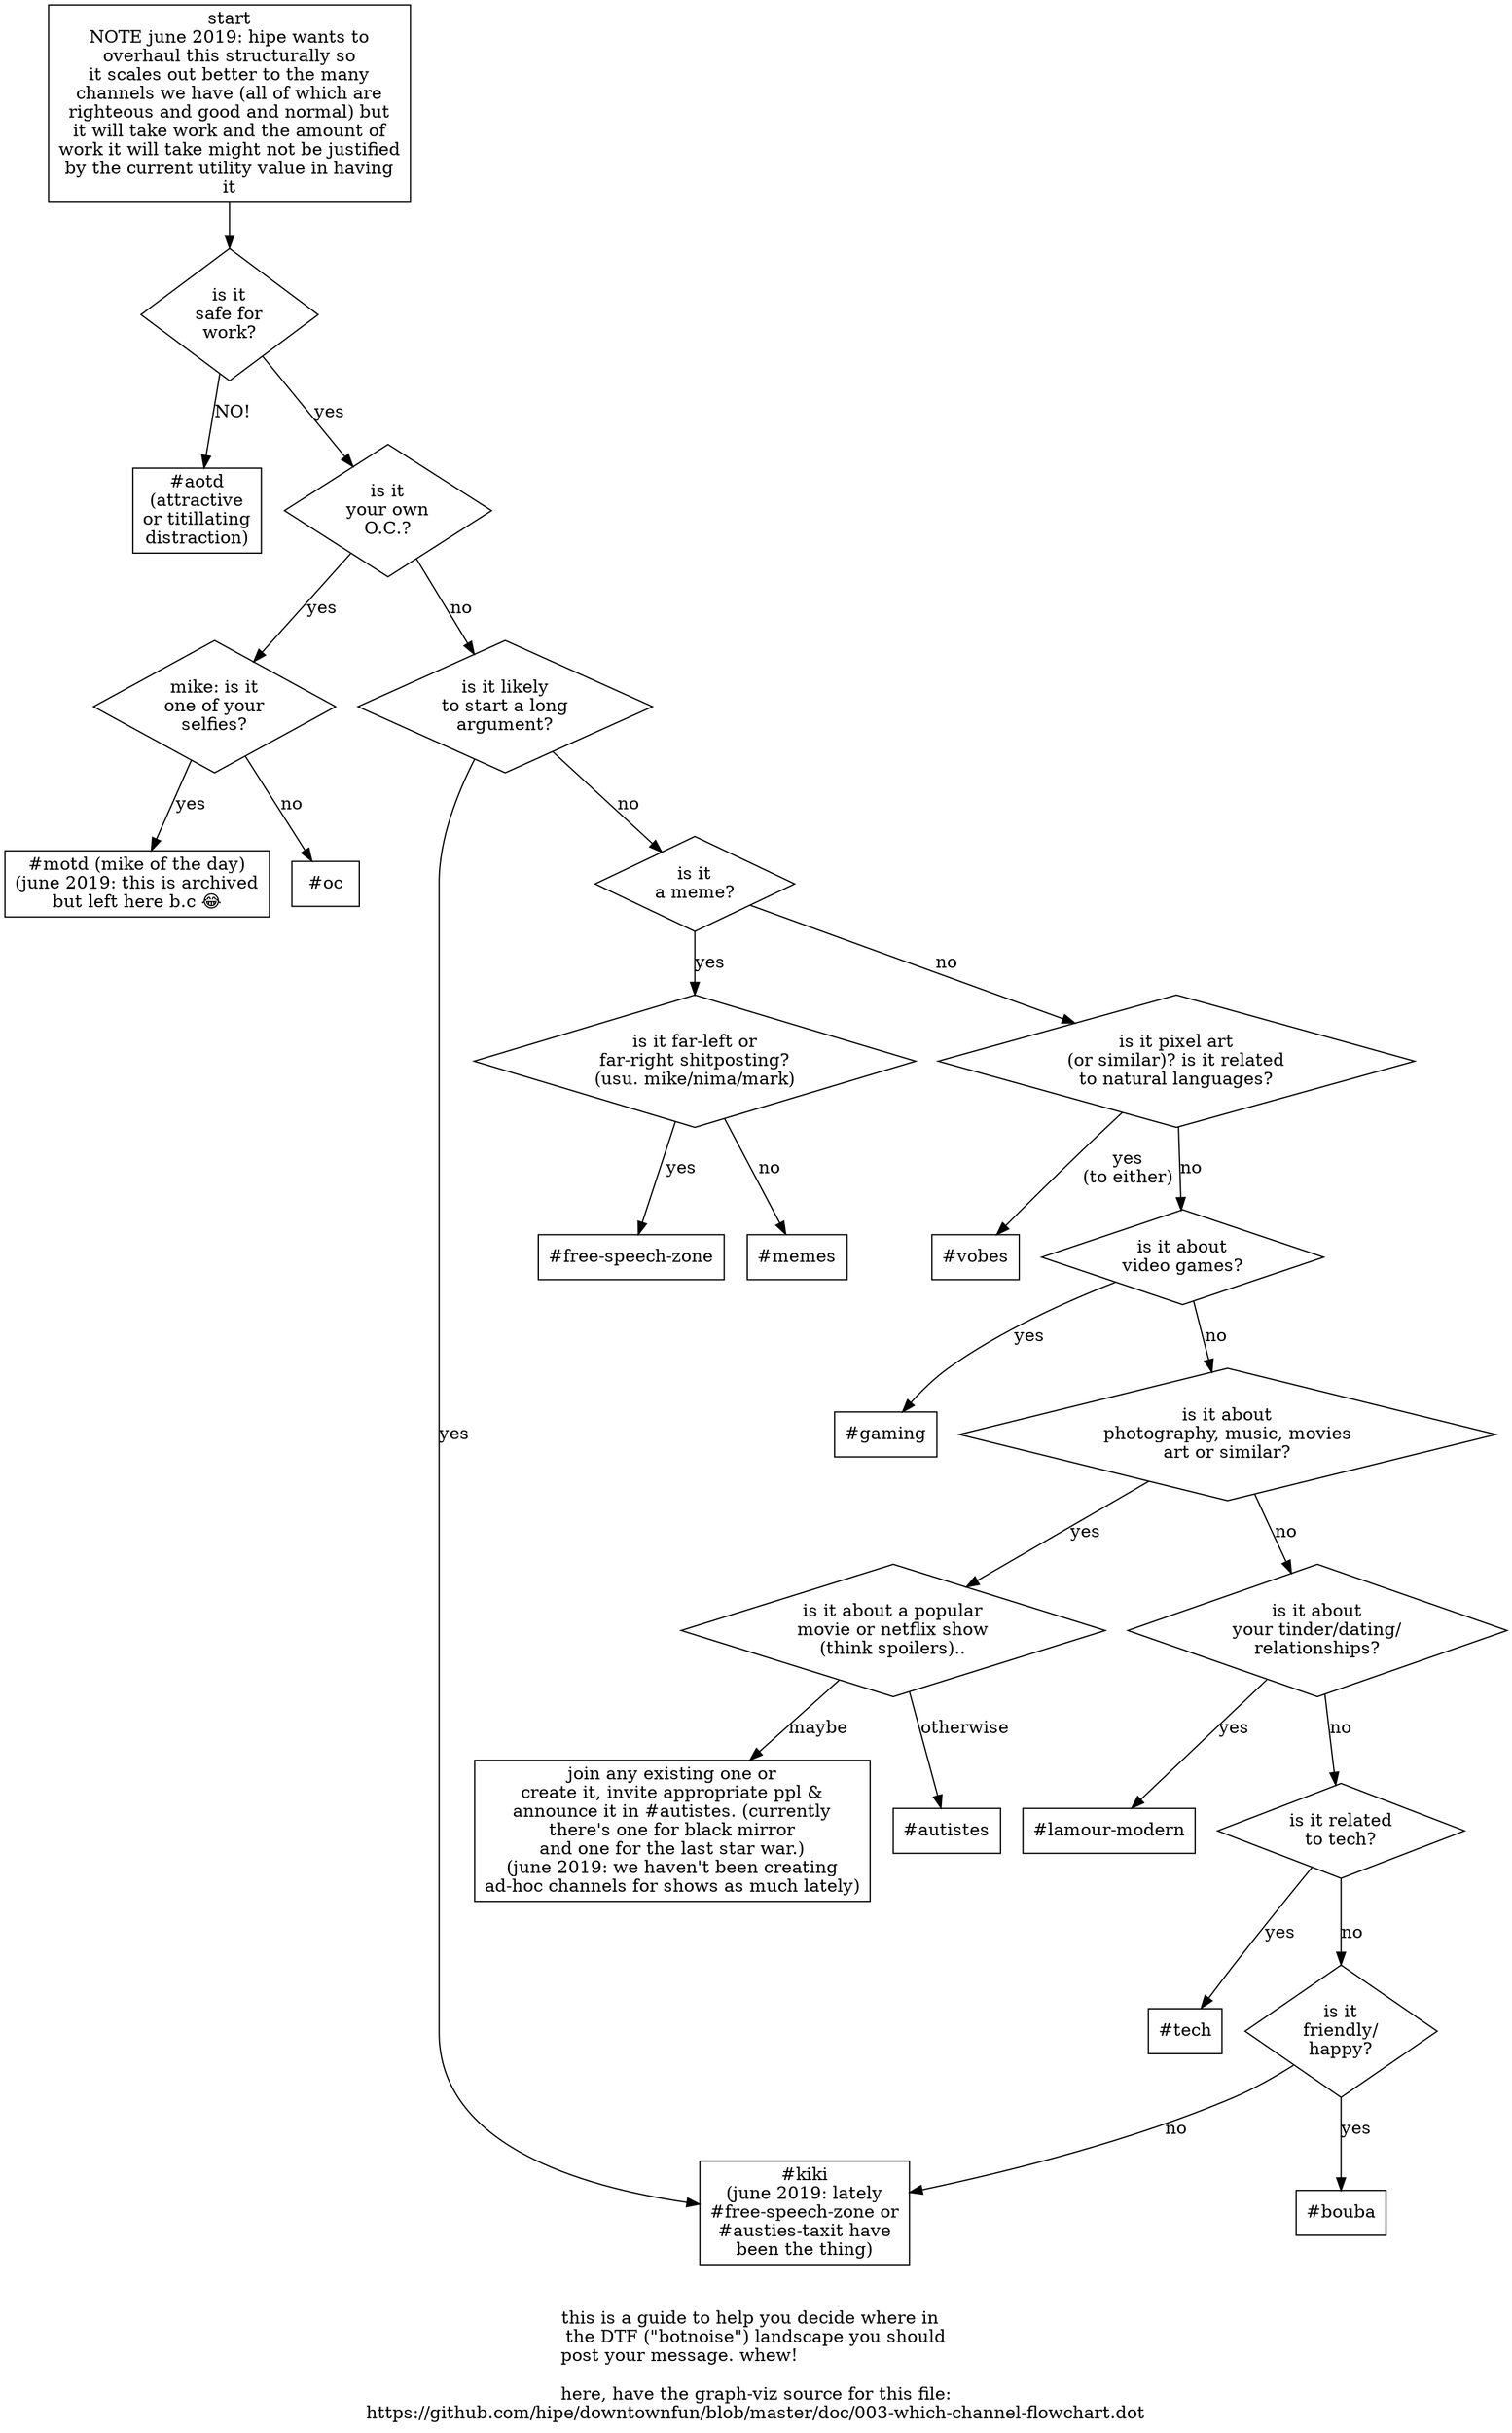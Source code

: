 digraph g {
  label="\n\nthis is a guide to help you decide where in  
the DTF (\"botnoise\") landscape you should
post your message. whew!                           

here, have the graph-viz source for this file:
https://github.com/hipe/downtownfun/blob/master/doc/003-which-channel-flowchart.dot
"


  t_start [label="start
NOTE june 2019: hipe wants to
overhaul this structurally so
it scales out better to the many
channels we have (all of which are
righteous and good and normal) but
it will take work and the amount of
work it will take might not be justified
by the current utility value in having
it" shape=rect]

  t_start->q_sfw

  q_sfw->t_aotd [label="NO!"]
  q_sfw->q_oc [label=yes]

  q_oc->q_oc2 [label=yes]
  q_oc->q_kiki [label=no]

  q_oc2->t_motd [label=yes]
  q_oc2->t_oc [label=no]

  q_kiki->t_kiki [label=yes]
  q_kiki->q_memes [label=no]

  q_memes->q_memes2 [label=yes]
  q_memes->q_vobes [label=no]

  q_memes2->t_austiesgunnit [label=yes]
  q_memes2->t_memes [label=no]

  q_vobes->t_vobes [label="yes\n(to either)"]
  q_vobes->q_vidya [label=no]

  q_vidya->t_vidya [label=yes]
  q_vidya->q_autistes [label=no]

  q_autistes->q_autistes2 [label=yes]
  q_autistes->q_modern_love [label=no]

  q_modern_love->t_modern_love [label=yes]
  q_modern_love->q_tech [label=no]

  q_autistes2->t_autistes2[label=maybe]
  q_autistes2->t_autistes [label=otherwise]

  q_tech->t_tech [label=yes]
  q_tech->q_bouba [label=no]

  q_bouba->t_bouba [label=yes]
  q_bouba->t_kiki [label=no]

/* */



  q_sfw [label="is it\nsafe for\nwork?" shape=diamond]
  q_autistes [label="is it about\nphotography, music, movies\nart or similar?" shape=diamond]

q_autistes2 [label="is it about a popular
movie or netflix show
(think spoilers).." shape=diamond]

  q_bouba [label="is it\nfriendly/\nhappy?" shape=diamond]
  q_kiki [label="is it likely\nto start a long\nargument?" shape=diamond]
  q_memes [label="is it\na meme?" shape=diamond]
  q_memes2 [label="is it far-left or\nfar-right shitposting?\n(usu. mike/nima/mark)" shape=diamond]
  q_modern_love [label="is it about\nyour tinder/dating/\nrelationships?" shape=diamond]
  q_oc [label="is it\nyour own\nO.C.?" shape=diamond]
  q_oc2 [label="mike: is it\none of your\nselfies?" shape=diamond]
  q_tech [label="is it related\nto tech?" shape=diamond]
  q_vidya [label="is it about\nvideo games?" shape=diamond]
  q_vobes [label="is it pixel art\n(or similar)? is it related\nto natural languages?" shape=diamond]

  t_autistes [label="#autistes" shape=rect]

t_autistes2 [label="join any existing one or
create it, invite appropriate ppl &
announce it in #autistes. (currently
there's one for black mirror
and one for the last star war.)
(june 2019: we haven't been creating
ad-hoc channels for shows as much lately)
"
shape=rect]

  t_austiesgunnit [label="#free-speech-zone" shape=rect]
  t_aotd [label="#aotd\n(attractive\nor titillating\ndistraction)" shape=rect]
  t_bouba [label="#bouba" shape=rect]
  t_kiki [label="#kiki
(june 2019: lately
#free-speech-zone or
#austies-taxit have
been the thing)"
shape=rect]
  t_memes [label="#memes" shape=rect]
  t_modern_love [label="#lamour-modern" shape=rect]
  t_motd [label="#motd (mike of the day)
(june 2019: this is archived
but left here b.c 😂"
shape=rect]
  t_oc [label="#oc" shape=rect]
  t_tech [label="#tech" shape=rect]
  t_vidya [label="#gaming" shape=rect]
  t_vobes [label="#vobes" shape=rect]
}
